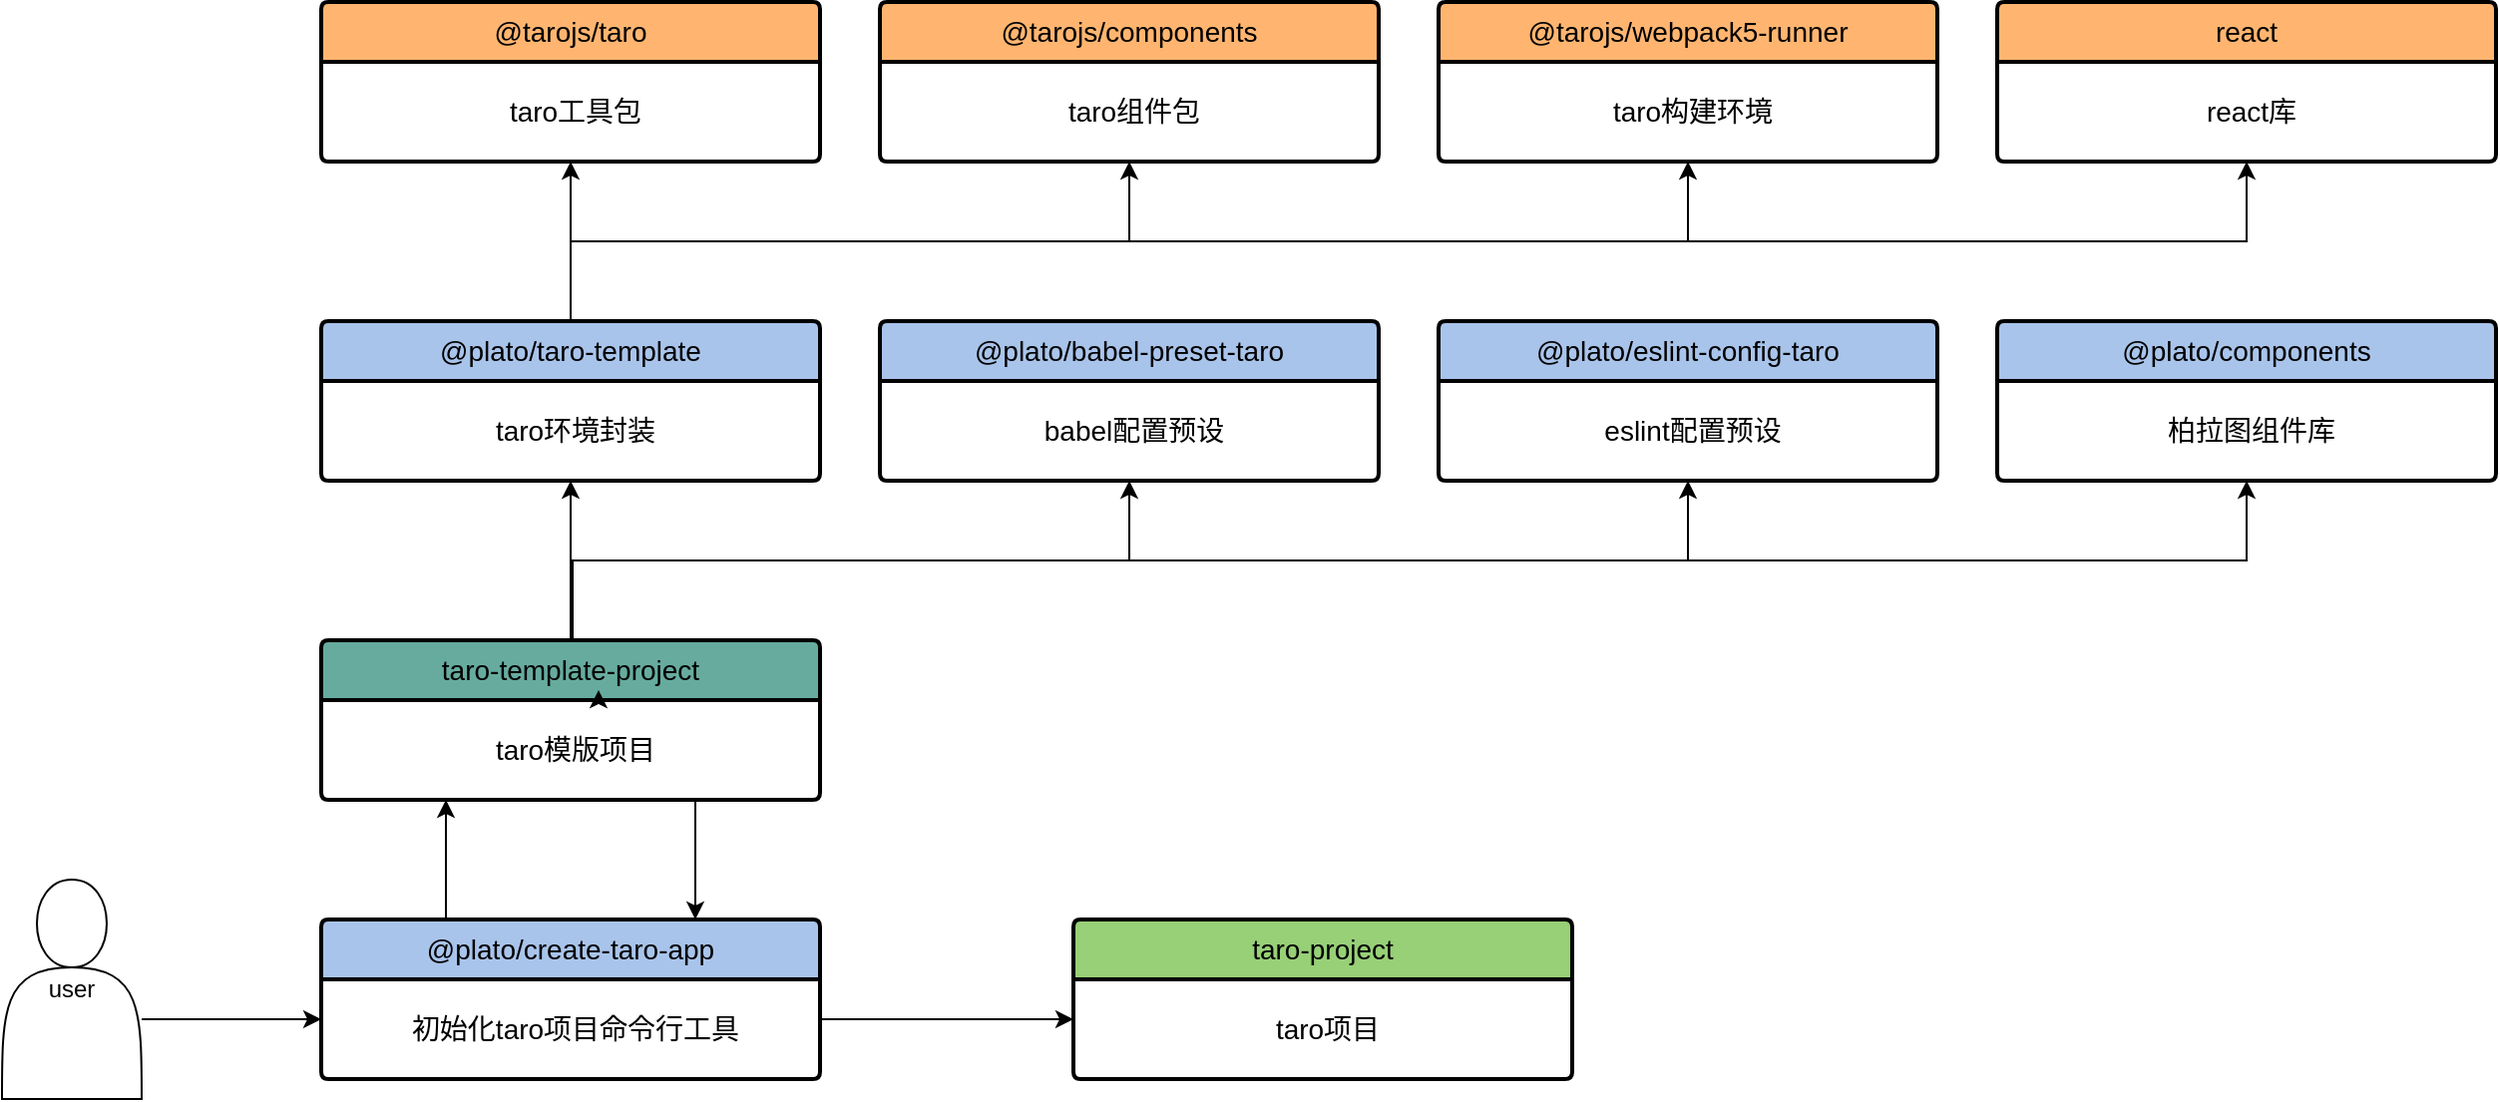 <mxfile version="21.4.0" type="github">
  <diagram id="prtHgNgQTEPvFCAcTncT" name="Page-1">
    <mxGraphModel dx="1306" dy="821" grid="1" gridSize="10" guides="1" tooltips="1" connect="1" arrows="1" fold="1" page="1" pageScale="1" pageWidth="827" pageHeight="1169" math="0" shadow="0">
      <root>
        <mxCell id="0" />
        <mxCell id="1" parent="0" />
        <mxCell id="te-CPbT5JowZCKMu-uI0-2" value="@plato/babel-preset-taro" style="swimlane;childLayout=stackLayout;horizontal=1;startSize=30;horizontalStack=0;rounded=1;fontSize=14;fontStyle=0;strokeWidth=2;resizeParent=0;resizeLast=1;shadow=0;dashed=0;align=center;arcSize=4;whiteSpace=wrap;html=1;fillColor=#A9C4EB;" parent="1" vertex="1">
          <mxGeometry x="480" y="290" width="250" height="80" as="geometry" />
        </mxCell>
        <mxCell id="te-CPbT5JowZCKMu-uI0-3" value="&lt;div style=&quot;&quot;&gt;&lt;span style=&quot;background-color: initial; font-size: 14px;&quot;&gt;babel配置预设&lt;/span&gt;&lt;/div&gt;" style="align=center;strokeColor=none;fillColor=none;spacingLeft=4;fontSize=12;verticalAlign=middle;resizable=0;rotatable=0;part=1;html=1;" parent="te-CPbT5JowZCKMu-uI0-2" vertex="1">
          <mxGeometry y="30" width="250" height="50" as="geometry" />
        </mxCell>
        <mxCell id="te-CPbT5JowZCKMu-uI0-8" value="@plato/eslint-config-taro" style="swimlane;childLayout=stackLayout;horizontal=1;startSize=30;horizontalStack=0;rounded=1;fontSize=14;fontStyle=0;strokeWidth=2;resizeParent=0;resizeLast=1;shadow=0;dashed=0;align=center;arcSize=4;whiteSpace=wrap;html=1;fillColor=#A9C4EB;" parent="1" vertex="1">
          <mxGeometry x="760" y="290" width="250" height="80" as="geometry" />
        </mxCell>
        <mxCell id="te-CPbT5JowZCKMu-uI0-9" value="&lt;div style=&quot;&quot;&gt;&lt;span style=&quot;background-color: initial; font-size: 14px;&quot;&gt;eslint配置预设&lt;/span&gt;&lt;/div&gt;" style="align=center;strokeColor=none;fillColor=none;spacingLeft=4;fontSize=12;verticalAlign=middle;resizable=0;rotatable=0;part=1;html=1;" parent="te-CPbT5JowZCKMu-uI0-8" vertex="1">
          <mxGeometry y="30" width="250" height="50" as="geometry" />
        </mxCell>
        <mxCell id="te-CPbT5JowZCKMu-uI0-54" style="edgeStyle=orthogonalEdgeStyle;rounded=0;orthogonalLoop=1;jettySize=auto;html=1;exitX=0.5;exitY=0;exitDx=0;exitDy=0;entryX=0.5;entryY=1;entryDx=0;entryDy=0;" parent="1" source="te-CPbT5JowZCKMu-uI0-10" target="te-CPbT5JowZCKMu-uI0-41" edge="1">
          <mxGeometry relative="1" as="geometry" />
        </mxCell>
        <mxCell id="te-CPbT5JowZCKMu-uI0-55" style="edgeStyle=orthogonalEdgeStyle;rounded=0;orthogonalLoop=1;jettySize=auto;html=1;exitX=0.5;exitY=0;exitDx=0;exitDy=0;" parent="1" source="te-CPbT5JowZCKMu-uI0-10" target="te-CPbT5JowZCKMu-uI0-43" edge="1">
          <mxGeometry relative="1" as="geometry" />
        </mxCell>
        <mxCell id="te-CPbT5JowZCKMu-uI0-56" style="edgeStyle=orthogonalEdgeStyle;rounded=0;orthogonalLoop=1;jettySize=auto;html=1;exitX=0.5;exitY=0;exitDx=0;exitDy=0;" parent="1" source="te-CPbT5JowZCKMu-uI0-10" target="te-CPbT5JowZCKMu-uI0-49" edge="1">
          <mxGeometry relative="1" as="geometry" />
        </mxCell>
        <mxCell id="te-CPbT5JowZCKMu-uI0-57" style="edgeStyle=orthogonalEdgeStyle;rounded=0;orthogonalLoop=1;jettySize=auto;html=1;exitX=0.5;exitY=0;exitDx=0;exitDy=0;" parent="1" source="te-CPbT5JowZCKMu-uI0-10" target="te-CPbT5JowZCKMu-uI0-53" edge="1">
          <mxGeometry relative="1" as="geometry" />
        </mxCell>
        <mxCell id="te-CPbT5JowZCKMu-uI0-10" value="@plato/taro-template" style="swimlane;childLayout=stackLayout;horizontal=1;startSize=30;horizontalStack=0;rounded=1;fontSize=14;fontStyle=0;strokeWidth=2;resizeParent=0;resizeLast=1;shadow=0;dashed=0;align=center;arcSize=4;whiteSpace=wrap;html=1;fillColor=#A9C4EB;" parent="1" vertex="1">
          <mxGeometry x="200" y="290" width="250" height="80" as="geometry" />
        </mxCell>
        <mxCell id="te-CPbT5JowZCKMu-uI0-11" value="&lt;div style=&quot;&quot;&gt;&lt;span style=&quot;background-color: initial; font-size: 14px;&quot;&gt;taro环境封装&lt;/span&gt;&lt;/div&gt;" style="align=center;strokeColor=none;fillColor=none;spacingLeft=4;fontSize=12;verticalAlign=middle;resizable=0;rotatable=0;part=1;html=1;" parent="te-CPbT5JowZCKMu-uI0-10" vertex="1">
          <mxGeometry y="30" width="250" height="50" as="geometry" />
        </mxCell>
        <mxCell id="te-CPbT5JowZCKMu-uI0-12" value="@plato/create-taro-app" style="swimlane;childLayout=stackLayout;horizontal=1;startSize=30;horizontalStack=0;rounded=1;fontSize=14;fontStyle=0;strokeWidth=2;resizeParent=0;resizeLast=1;shadow=0;dashed=0;align=center;arcSize=4;whiteSpace=wrap;html=1;fillColor=#A9C4EB;" parent="1" vertex="1">
          <mxGeometry x="200" y="590" width="250" height="80" as="geometry" />
        </mxCell>
        <mxCell id="te-CPbT5JowZCKMu-uI0-13" value="&lt;div style=&quot;&quot;&gt;&lt;span style=&quot;font-size: 14px;&quot;&gt;初始化taro项目命令行工具&lt;/span&gt;&lt;/div&gt;" style="align=center;strokeColor=none;fillColor=none;spacingLeft=4;fontSize=12;verticalAlign=middle;resizable=0;rotatable=0;part=1;html=1;" parent="te-CPbT5JowZCKMu-uI0-12" vertex="1">
          <mxGeometry y="30" width="250" height="50" as="geometry" />
        </mxCell>
        <mxCell id="te-CPbT5JowZCKMu-uI0-17" value="" style="shape=singleArrow;whiteSpace=wrap;html=1;arrowWidth=0.4;arrowSize=0.4;fontSize=14;fillColor=#67AB9F;fontStyle=0;startSize=30;rounded=1;strokeWidth=2;shadow=0;dashed=0;arcSize=4;" parent="te-CPbT5JowZCKMu-uI0-12" vertex="1">
          <mxGeometry y="80" width="250" as="geometry" />
        </mxCell>
        <mxCell id="te-CPbT5JowZCKMu-uI0-18" value="" style="shape=singleArrow;whiteSpace=wrap;html=1;arrowWidth=0.4;arrowSize=0.4;fontSize=14;fillColor=#67AB9F;fontStyle=0;startSize=30;rounded=1;strokeWidth=2;shadow=0;dashed=0;arcSize=4;" parent="te-CPbT5JowZCKMu-uI0-12" vertex="1">
          <mxGeometry y="80" width="250" as="geometry" />
        </mxCell>
        <mxCell id="te-CPbT5JowZCKMu-uI0-22" value="" style="shape=singleArrow;whiteSpace=wrap;html=1;arrowWidth=0.4;arrowSize=0.4;fontSize=14;fillColor=#67AB9F;fontStyle=0;startSize=30;rounded=1;strokeWidth=2;shadow=0;dashed=0;arcSize=4;" parent="te-CPbT5JowZCKMu-uI0-12" vertex="1">
          <mxGeometry y="80" width="250" as="geometry" />
        </mxCell>
        <mxCell id="te-CPbT5JowZCKMu-uI0-32" value="" style="edgeStyle=orthogonalEdgeStyle;rounded=0;orthogonalLoop=1;jettySize=auto;html=1;" parent="1" target="te-CPbT5JowZCKMu-uI0-11" edge="1">
          <mxGeometry relative="1" as="geometry">
            <mxPoint x="325" y="450" as="sourcePoint" />
            <Array as="points">
              <mxPoint x="326" y="450" />
              <mxPoint x="326" y="410" />
              <mxPoint x="325" y="410" />
            </Array>
          </mxGeometry>
        </mxCell>
        <mxCell id="riIpo1jT9SxQM91FVuiS-1" style="edgeStyle=orthogonalEdgeStyle;rounded=0;orthogonalLoop=1;jettySize=auto;html=1;exitX=0.5;exitY=0;exitDx=0;exitDy=0;entryX=0.5;entryY=1;entryDx=0;entryDy=0;" edge="1" parent="1" target="te-CPbT5JowZCKMu-uI0-3">
          <mxGeometry relative="1" as="geometry">
            <mxPoint x="325" y="450" as="sourcePoint" />
            <Array as="points">
              <mxPoint x="325" y="410" />
              <mxPoint x="605" y="410" />
            </Array>
          </mxGeometry>
        </mxCell>
        <mxCell id="riIpo1jT9SxQM91FVuiS-2" style="edgeStyle=orthogonalEdgeStyle;rounded=0;orthogonalLoop=1;jettySize=auto;html=1;exitX=0.5;exitY=0;exitDx=0;exitDy=0;entryX=0.5;entryY=1;entryDx=0;entryDy=0;" edge="1" parent="1" target="te-CPbT5JowZCKMu-uI0-9">
          <mxGeometry relative="1" as="geometry">
            <mxPoint x="325" y="450" as="sourcePoint" />
            <Array as="points">
              <mxPoint x="325" y="410" />
              <mxPoint x="885" y="410" />
            </Array>
          </mxGeometry>
        </mxCell>
        <mxCell id="riIpo1jT9SxQM91FVuiS-3" style="edgeStyle=orthogonalEdgeStyle;rounded=0;orthogonalLoop=1;jettySize=auto;html=1;exitX=0.5;exitY=0;exitDx=0;exitDy=0;entryX=0.5;entryY=1;entryDx=0;entryDy=0;" edge="1" parent="1" target="te-CPbT5JowZCKMu-uI0-45">
          <mxGeometry relative="1" as="geometry">
            <mxPoint x="325" y="450" as="sourcePoint" />
            <Array as="points">
              <mxPoint x="325" y="410" />
              <mxPoint x="1165" y="410" />
            </Array>
          </mxGeometry>
        </mxCell>
        <mxCell id="te-CPbT5JowZCKMu-uI0-14" value="taro-template-project" style="swimlane;childLayout=stackLayout;horizontal=1;startSize=30;horizontalStack=0;rounded=1;fontSize=14;fontStyle=0;strokeWidth=2;resizeParent=0;resizeLast=1;shadow=0;dashed=0;align=center;arcSize=4;whiteSpace=wrap;html=1;fillColor=#67AB9F;" parent="1" vertex="1">
          <mxGeometry x="200" y="450" width="250" height="80" as="geometry" />
        </mxCell>
        <mxCell id="te-CPbT5JowZCKMu-uI0-15" value="&lt;div style=&quot;&quot;&gt;&lt;span style=&quot;background-color: initial; font-size: 14px;&quot;&gt;taro模版项目&lt;/span&gt;&lt;/div&gt;" style="align=center;strokeColor=none;fillColor=none;spacingLeft=4;fontSize=12;verticalAlign=middle;resizable=0;rotatable=0;part=1;html=1;" parent="te-CPbT5JowZCKMu-uI0-14" vertex="1">
          <mxGeometry y="30" width="250" height="50" as="geometry" />
        </mxCell>
        <mxCell id="riIpo1jT9SxQM91FVuiS-4" style="edgeStyle=orthogonalEdgeStyle;rounded=0;orthogonalLoop=1;jettySize=auto;html=1;exitX=0.5;exitY=0;exitDx=0;exitDy=0;entryX=0.556;entryY=-0.1;entryDx=0;entryDy=0;entryPerimeter=0;" edge="1" parent="te-CPbT5JowZCKMu-uI0-14" source="te-CPbT5JowZCKMu-uI0-15" target="te-CPbT5JowZCKMu-uI0-15">
          <mxGeometry relative="1" as="geometry" />
        </mxCell>
        <mxCell id="te-CPbT5JowZCKMu-uI0-30" style="edgeStyle=orthogonalEdgeStyle;rounded=0;orthogonalLoop=1;jettySize=auto;html=1;exitX=0.75;exitY=1;exitDx=0;exitDy=0;entryX=0.75;entryY=0;entryDx=0;entryDy=0;" parent="1" source="te-CPbT5JowZCKMu-uI0-15" target="te-CPbT5JowZCKMu-uI0-12" edge="1">
          <mxGeometry relative="1" as="geometry" />
        </mxCell>
        <mxCell id="te-CPbT5JowZCKMu-uI0-31" style="edgeStyle=orthogonalEdgeStyle;rounded=0;orthogonalLoop=1;jettySize=auto;html=1;exitX=0.25;exitY=0;exitDx=0;exitDy=0;entryX=0.25;entryY=1;entryDx=0;entryDy=0;" parent="1" source="te-CPbT5JowZCKMu-uI0-12" target="te-CPbT5JowZCKMu-uI0-15" edge="1">
          <mxGeometry relative="1" as="geometry" />
        </mxCell>
        <mxCell id="te-CPbT5JowZCKMu-uI0-36" value="" style="edgeStyle=orthogonalEdgeStyle;rounded=0;orthogonalLoop=1;jettySize=auto;html=1;" parent="1" source="te-CPbT5JowZCKMu-uI0-35" target="te-CPbT5JowZCKMu-uI0-13" edge="1">
          <mxGeometry relative="1" as="geometry">
            <Array as="points">
              <mxPoint x="160" y="640" />
              <mxPoint x="160" y="640" />
            </Array>
          </mxGeometry>
        </mxCell>
        <mxCell id="te-CPbT5JowZCKMu-uI0-35" value="user" style="shape=actor;whiteSpace=wrap;html=1;" parent="1" vertex="1">
          <mxGeometry x="40" y="570" width="70" height="110" as="geometry" />
        </mxCell>
        <mxCell id="te-CPbT5JowZCKMu-uI0-37" value="taro-project" style="swimlane;childLayout=stackLayout;horizontal=1;startSize=30;horizontalStack=0;rounded=1;fontSize=14;fontStyle=0;strokeWidth=2;resizeParent=0;resizeLast=1;shadow=0;dashed=0;align=center;arcSize=4;whiteSpace=wrap;html=1;fillColor=#97D077;" parent="1" vertex="1">
          <mxGeometry x="577" y="590" width="250" height="80" as="geometry" />
        </mxCell>
        <mxCell id="te-CPbT5JowZCKMu-uI0-38" value="&lt;div style=&quot;&quot;&gt;&lt;span style=&quot;background-color: initial; font-size: 14px;&quot;&gt;taro项目&lt;/span&gt;&lt;/div&gt;" style="align=center;strokeColor=none;fillColor=none;spacingLeft=4;fontSize=12;verticalAlign=middle;resizable=0;rotatable=0;part=1;html=1;" parent="te-CPbT5JowZCKMu-uI0-37" vertex="1">
          <mxGeometry y="30" width="250" height="50" as="geometry" />
        </mxCell>
        <mxCell id="te-CPbT5JowZCKMu-uI0-39" value="" style="edgeStyle=orthogonalEdgeStyle;rounded=0;orthogonalLoop=1;jettySize=auto;html=1;strokeWidth=1;" parent="1" source="te-CPbT5JowZCKMu-uI0-13" target="te-CPbT5JowZCKMu-uI0-38" edge="1">
          <mxGeometry relative="1" as="geometry">
            <Array as="points">
              <mxPoint x="520" y="640" />
              <mxPoint x="520" y="640" />
            </Array>
          </mxGeometry>
        </mxCell>
        <mxCell id="te-CPbT5JowZCKMu-uI0-40" value="@tarojs/taro" style="swimlane;childLayout=stackLayout;horizontal=1;startSize=30;horizontalStack=0;rounded=1;fontSize=14;fontStyle=0;strokeWidth=2;resizeParent=0;resizeLast=1;shadow=0;dashed=0;align=center;arcSize=4;whiteSpace=wrap;html=1;fillColor=#FFB570;" parent="1" vertex="1">
          <mxGeometry x="200" y="130" width="250" height="80" as="geometry" />
        </mxCell>
        <mxCell id="te-CPbT5JowZCKMu-uI0-41" value="&lt;div style=&quot;&quot;&gt;&lt;span style=&quot;background-color: initial; font-size: 14px;&quot;&gt;taro工具包&lt;/span&gt;&lt;/div&gt;" style="align=center;strokeColor=none;fillColor=none;spacingLeft=4;fontSize=12;verticalAlign=middle;resizable=0;rotatable=0;part=1;html=1;" parent="te-CPbT5JowZCKMu-uI0-40" vertex="1">
          <mxGeometry y="30" width="250" height="50" as="geometry" />
        </mxCell>
        <mxCell id="te-CPbT5JowZCKMu-uI0-42" value="@tarojs/components" style="swimlane;childLayout=stackLayout;horizontal=1;startSize=30;horizontalStack=0;rounded=1;fontSize=14;fontStyle=0;strokeWidth=2;resizeParent=0;resizeLast=1;shadow=0;dashed=0;align=center;arcSize=4;whiteSpace=wrap;html=1;fillColor=#FFB570;" parent="1" vertex="1">
          <mxGeometry x="480" y="130" width="250" height="80" as="geometry" />
        </mxCell>
        <mxCell id="te-CPbT5JowZCKMu-uI0-43" value="&lt;div style=&quot;&quot;&gt;&lt;span style=&quot;background-color: initial; font-size: 14px;&quot;&gt;taro组件包&lt;/span&gt;&lt;/div&gt;" style="align=center;strokeColor=none;fillColor=none;spacingLeft=4;fontSize=12;verticalAlign=middle;resizable=0;rotatable=0;part=1;html=1;" parent="te-CPbT5JowZCKMu-uI0-42" vertex="1">
          <mxGeometry y="30" width="250" height="50" as="geometry" />
        </mxCell>
        <mxCell id="te-CPbT5JowZCKMu-uI0-44" value="@plato/components" style="swimlane;childLayout=stackLayout;horizontal=1;startSize=30;horizontalStack=0;rounded=1;fontSize=14;fontStyle=0;strokeWidth=2;resizeParent=0;resizeLast=1;shadow=0;dashed=0;align=center;arcSize=4;whiteSpace=wrap;html=1;fillColor=#A9C4EB;" parent="1" vertex="1">
          <mxGeometry x="1040" y="290" width="250" height="80" as="geometry" />
        </mxCell>
        <mxCell id="te-CPbT5JowZCKMu-uI0-45" value="&lt;div style=&quot;&quot;&gt;&lt;span style=&quot;background-color: initial; font-size: 14px;&quot;&gt;柏拉图组件库&lt;/span&gt;&lt;/div&gt;" style="align=center;strokeColor=none;fillColor=none;spacingLeft=4;fontSize=12;verticalAlign=middle;resizable=0;rotatable=0;part=1;html=1;" parent="te-CPbT5JowZCKMu-uI0-44" vertex="1">
          <mxGeometry y="30" width="250" height="50" as="geometry" />
        </mxCell>
        <mxCell id="te-CPbT5JowZCKMu-uI0-48" value="@tarojs/webpack5-runner" style="swimlane;childLayout=stackLayout;horizontal=1;startSize=30;horizontalStack=0;rounded=1;fontSize=14;fontStyle=0;strokeWidth=2;resizeParent=0;resizeLast=1;shadow=0;dashed=0;align=center;arcSize=4;whiteSpace=wrap;html=1;fillColor=#FFB570;" parent="1" vertex="1">
          <mxGeometry x="760" y="130" width="250" height="80" as="geometry" />
        </mxCell>
        <mxCell id="te-CPbT5JowZCKMu-uI0-49" value="&lt;div style=&quot;&quot;&gt;&lt;span style=&quot;font-size: 14px;&quot;&gt;taro构建环境&lt;/span&gt;&lt;/div&gt;" style="align=center;strokeColor=none;fillColor=none;spacingLeft=4;fontSize=12;verticalAlign=middle;resizable=0;rotatable=0;part=1;html=1;" parent="te-CPbT5JowZCKMu-uI0-48" vertex="1">
          <mxGeometry y="30" width="250" height="50" as="geometry" />
        </mxCell>
        <mxCell id="te-CPbT5JowZCKMu-uI0-52" value="react" style="swimlane;childLayout=stackLayout;horizontal=1;startSize=30;horizontalStack=0;rounded=1;fontSize=14;fontStyle=0;strokeWidth=2;resizeParent=0;resizeLast=1;shadow=0;dashed=0;align=center;arcSize=4;whiteSpace=wrap;html=1;fillColor=#FFB570;" parent="1" vertex="1">
          <mxGeometry x="1040" y="130" width="250" height="80" as="geometry" />
        </mxCell>
        <mxCell id="te-CPbT5JowZCKMu-uI0-53" value="&lt;div style=&quot;&quot;&gt;&lt;span style=&quot;font-size: 14px;&quot;&gt;react库&lt;/span&gt;&lt;/div&gt;" style="align=center;strokeColor=none;fillColor=none;spacingLeft=4;fontSize=12;verticalAlign=middle;resizable=0;rotatable=0;part=1;html=1;" parent="te-CPbT5JowZCKMu-uI0-52" vertex="1">
          <mxGeometry y="30" width="250" height="50" as="geometry" />
        </mxCell>
      </root>
    </mxGraphModel>
  </diagram>
</mxfile>
